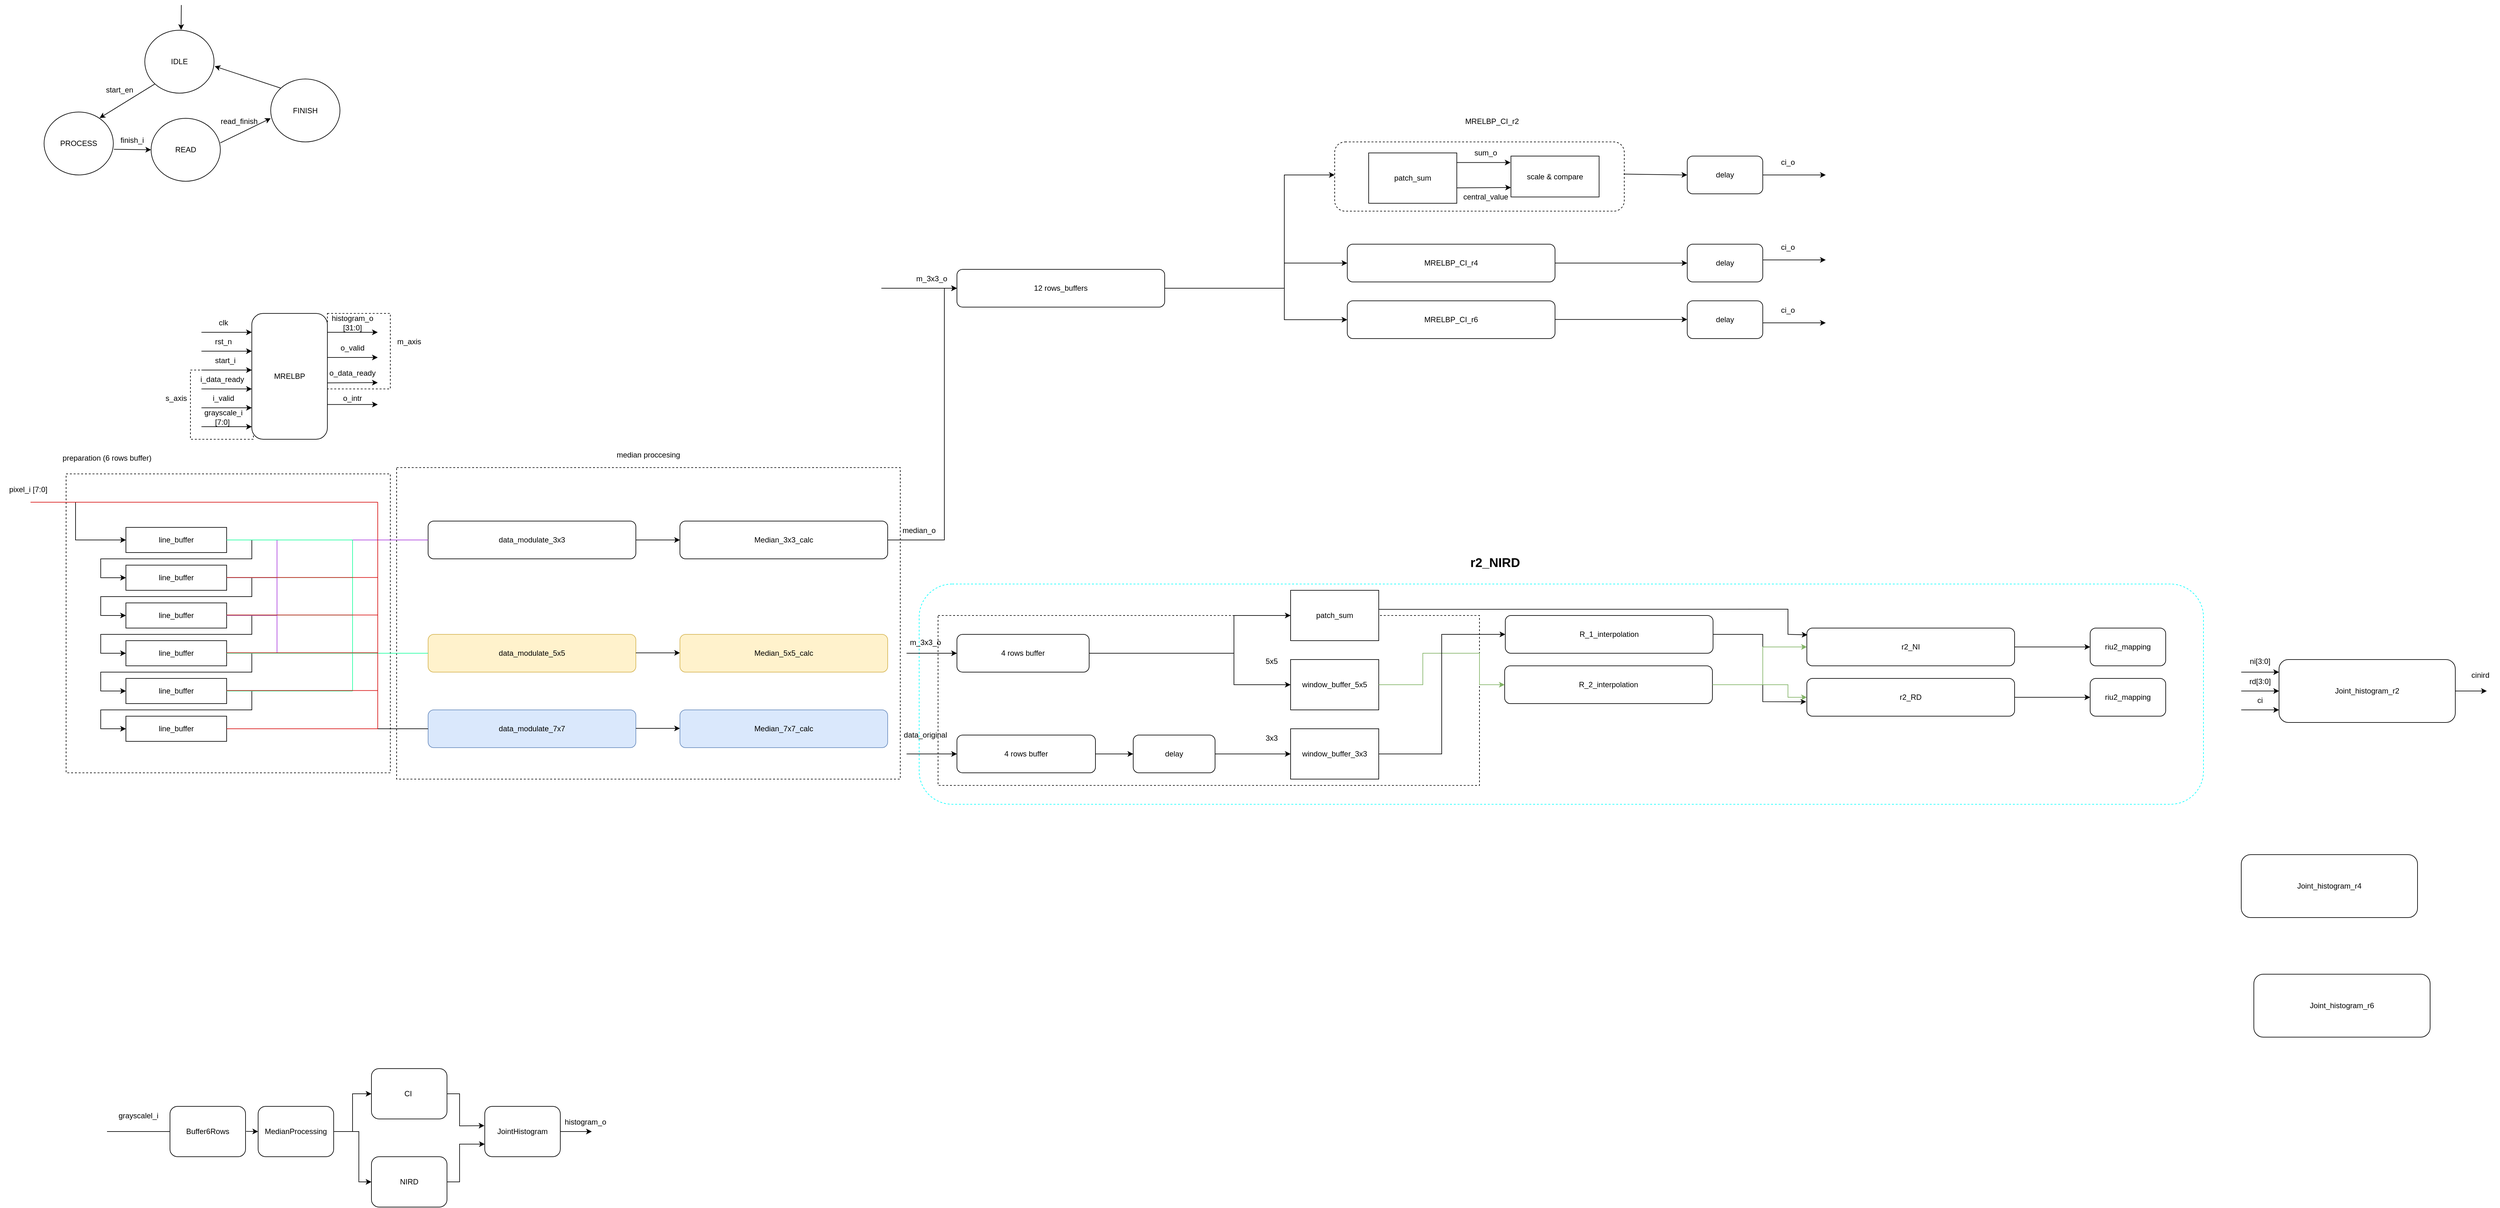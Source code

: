 <mxfile version="26.2.5">
  <diagram id="WNxnk0LURHfRbP0s7R7I" name="Page-1">
    <mxGraphModel dx="1253" dy="641" grid="1" gridSize="10" guides="1" tooltips="1" connect="1" arrows="1" fold="1" page="1" pageScale="1" pageWidth="850" pageHeight="1100" math="0" shadow="0">
      <root>
        <mxCell id="0" />
        <mxCell id="1" parent="0" />
        <mxCell id="BtKWA-indbW--M-xHnA8-30" value="" style="rounded=0;whiteSpace=wrap;html=1;dashed=1;" parent="1" vertex="1">
          <mxGeometry x="560" y="660" width="100" height="120" as="geometry" />
        </mxCell>
        <mxCell id="BtKWA-indbW--M-xHnA8-19" value="" style="rounded=0;whiteSpace=wrap;html=1;dashed=1;" parent="1" vertex="1">
          <mxGeometry x="342.5" y="750" width="100" height="110" as="geometry" />
        </mxCell>
        <mxCell id="EwlJPVRtXLIQgN6zOmv--22" value="" style="rounded=0;whiteSpace=wrap;html=1;dashed=1;" parent="1" vertex="1">
          <mxGeometry x="145" y="915" width="515" height="475" as="geometry" />
        </mxCell>
        <mxCell id="5PeDdalMylk2oU60ABK0-19" value="" style="rounded=1;whiteSpace=wrap;html=1;dashed=1;strokeColor=#00FFFF;" parent="1" vertex="1">
          <mxGeometry x="1500" y="1090" width="2040" height="350" as="geometry" />
        </mxCell>
        <mxCell id="5PeDdalMylk2oU60ABK0-16" value="" style="rounded=1;whiteSpace=wrap;html=1;dashed=1;" parent="1" vertex="1">
          <mxGeometry x="2160" y="387.5" width="460" height="110" as="geometry" />
        </mxCell>
        <mxCell id="bqpCy2kz2_XDA2Lxjg73-36" value="" style="rounded=0;whiteSpace=wrap;html=1;dashed=1;" parent="1" vertex="1">
          <mxGeometry x="1530" y="1140" width="860" height="270" as="geometry" />
        </mxCell>
        <mxCell id="xcWUs8alpo8-Jp0Hv6Uv-5" value="" style="rounded=0;whiteSpace=wrap;html=1;dashed=1;" parent="1" vertex="1">
          <mxGeometry x="670" y="905" width="800" height="495" as="geometry" />
        </mxCell>
        <mxCell id="GmcOGzXTu3tJZgcI8re--2" value="line_buffer" style="rounded=0;whiteSpace=wrap;html=1;" parent="1" vertex="1">
          <mxGeometry x="240" y="1000" width="160" height="40" as="geometry" />
        </mxCell>
        <mxCell id="GmcOGzXTu3tJZgcI8re--3" value="line_buffer" style="rounded=0;whiteSpace=wrap;html=1;" parent="1" vertex="1">
          <mxGeometry x="240" y="1060" width="160" height="40" as="geometry" />
        </mxCell>
        <mxCell id="GmcOGzXTu3tJZgcI8re--4" value="line_buffer" style="rounded=0;whiteSpace=wrap;html=1;" parent="1" vertex="1">
          <mxGeometry x="240" y="1120" width="160" height="40" as="geometry" />
        </mxCell>
        <mxCell id="GmcOGzXTu3tJZgcI8re--5" value="line_buffer" style="rounded=0;whiteSpace=wrap;html=1;" parent="1" vertex="1">
          <mxGeometry x="240" y="1180" width="160" height="40" as="geometry" />
        </mxCell>
        <mxCell id="GmcOGzXTu3tJZgcI8re--6" value="line_buffer" style="rounded=0;whiteSpace=wrap;html=1;" parent="1" vertex="1">
          <mxGeometry x="240" y="1240" width="160" height="40" as="geometry" />
        </mxCell>
        <mxCell id="GmcOGzXTu3tJZgcI8re--7" value="line_buffer" style="rounded=0;whiteSpace=wrap;html=1;" parent="1" vertex="1">
          <mxGeometry x="240" y="1300" width="160" height="40" as="geometry" />
        </mxCell>
        <mxCell id="GmcOGzXTu3tJZgcI8re--10" value="" style="endArrow=classic;html=1;rounded=0;entryX=0;entryY=0.5;entryDx=0;entryDy=0;" parent="1" target="GmcOGzXTu3tJZgcI8re--2" edge="1">
          <mxGeometry width="50" height="50" relative="1" as="geometry">
            <mxPoint x="160" y="960" as="sourcePoint" />
            <mxPoint x="220" y="990" as="targetPoint" />
            <Array as="points">
              <mxPoint x="160" y="1020" />
            </Array>
          </mxGeometry>
        </mxCell>
        <mxCell id="GmcOGzXTu3tJZgcI8re--11" value="" style="endArrow=classic;html=1;rounded=0;exitX=1;exitY=0.5;exitDx=0;exitDy=0;entryX=0;entryY=0.5;entryDx=0;entryDy=0;" parent="1" source="GmcOGzXTu3tJZgcI8re--2" target="GmcOGzXTu3tJZgcI8re--3" edge="1">
          <mxGeometry width="50" height="50" relative="1" as="geometry">
            <mxPoint x="400" y="1060" as="sourcePoint" />
            <mxPoint x="450" y="1010" as="targetPoint" />
            <Array as="points">
              <mxPoint x="440" y="1020" />
              <mxPoint x="440" y="1050" />
              <mxPoint x="200" y="1050" />
              <mxPoint x="200" y="1080" />
            </Array>
          </mxGeometry>
        </mxCell>
        <mxCell id="GmcOGzXTu3tJZgcI8re--12" value="" style="endArrow=classic;html=1;rounded=0;exitX=1;exitY=0.5;exitDx=0;exitDy=0;entryX=0;entryY=0.5;entryDx=0;entryDy=0;" parent="1" source="GmcOGzXTu3tJZgcI8re--3" target="GmcOGzXTu3tJZgcI8re--4" edge="1">
          <mxGeometry width="50" height="50" relative="1" as="geometry">
            <mxPoint x="400" y="1130" as="sourcePoint" />
            <mxPoint x="450" y="1080" as="targetPoint" />
            <Array as="points">
              <mxPoint x="440" y="1080" />
              <mxPoint x="440" y="1110" />
              <mxPoint x="200" y="1110" />
              <mxPoint x="200" y="1140" />
            </Array>
          </mxGeometry>
        </mxCell>
        <mxCell id="GmcOGzXTu3tJZgcI8re--13" value="" style="endArrow=classic;html=1;rounded=0;exitX=1;exitY=0.5;exitDx=0;exitDy=0;entryX=0;entryY=0.5;entryDx=0;entryDy=0;" parent="1" edge="1">
          <mxGeometry width="50" height="50" relative="1" as="geometry">
            <mxPoint x="400" y="1140" as="sourcePoint" />
            <mxPoint x="240" y="1200" as="targetPoint" />
            <Array as="points">
              <mxPoint x="440" y="1140" />
              <mxPoint x="440" y="1170" />
              <mxPoint x="200" y="1170" />
              <mxPoint x="200" y="1200" />
            </Array>
          </mxGeometry>
        </mxCell>
        <mxCell id="GmcOGzXTu3tJZgcI8re--14" value="" style="endArrow=classic;html=1;rounded=0;exitX=1;exitY=0.5;exitDx=0;exitDy=0;entryX=0;entryY=0.5;entryDx=0;entryDy=0;" parent="1" edge="1">
          <mxGeometry width="50" height="50" relative="1" as="geometry">
            <mxPoint x="400" y="1200" as="sourcePoint" />
            <mxPoint x="240" y="1260" as="targetPoint" />
            <Array as="points">
              <mxPoint x="440" y="1200" />
              <mxPoint x="440" y="1230" />
              <mxPoint x="200" y="1230" />
              <mxPoint x="200" y="1260" />
            </Array>
          </mxGeometry>
        </mxCell>
        <mxCell id="GmcOGzXTu3tJZgcI8re--15" value="" style="endArrow=classic;html=1;rounded=0;exitX=1;exitY=0.5;exitDx=0;exitDy=0;entryX=0;entryY=0.5;entryDx=0;entryDy=0;" parent="1" edge="1">
          <mxGeometry width="50" height="50" relative="1" as="geometry">
            <mxPoint x="400" y="1260" as="sourcePoint" />
            <mxPoint x="240" y="1320" as="targetPoint" />
            <Array as="points">
              <mxPoint x="440" y="1260" />
              <mxPoint x="440" y="1290" />
              <mxPoint x="200" y="1290" />
              <mxPoint x="200" y="1320" />
            </Array>
          </mxGeometry>
        </mxCell>
        <mxCell id="GmcOGzXTu3tJZgcI8re--18" value="data_modulate_3x3" style="rounded=1;whiteSpace=wrap;html=1;" parent="1" vertex="1">
          <mxGeometry x="720" y="990" width="330" height="60" as="geometry" />
        </mxCell>
        <mxCell id="GmcOGzXTu3tJZgcI8re--19" value="data_modulate_5x5" style="rounded=1;whiteSpace=wrap;html=1;fillColor=#fff2cc;strokeColor=#d6b656;" parent="1" vertex="1">
          <mxGeometry x="720" y="1170" width="330" height="60" as="geometry" />
        </mxCell>
        <mxCell id="GmcOGzXTu3tJZgcI8re--20" value="data_modulate_7x7" style="rounded=1;whiteSpace=wrap;html=1;fillColor=#dae8fc;strokeColor=#6c8ebf;" parent="1" vertex="1">
          <mxGeometry x="720" y="1290" width="330" height="60" as="geometry" />
        </mxCell>
        <mxCell id="GmcOGzXTu3tJZgcI8re--43" value="" style="endArrow=none;html=1;rounded=0;entryX=0;entryY=0.5;entryDx=0;entryDy=0;exitX=1;exitY=0.5;exitDx=0;exitDy=0;fillColor=#f8cecc;strokeColor=light-dark(#ac3fde, #ededed);" parent="1" source="GmcOGzXTu3tJZgcI8re--5" target="GmcOGzXTu3tJZgcI8re--18" edge="1">
          <mxGeometry width="50" height="50" relative="1" as="geometry">
            <mxPoint x="660" y="1090" as="sourcePoint" />
            <mxPoint x="710" y="1040" as="targetPoint" />
            <Array as="points">
              <mxPoint x="480" y="1200" />
              <mxPoint x="480" y="1020" />
            </Array>
          </mxGeometry>
        </mxCell>
        <mxCell id="GmcOGzXTu3tJZgcI8re--44" value="" style="endArrow=none;html=1;rounded=0;entryX=0;entryY=0.5;entryDx=0;entryDy=0;fillColor=#f8cecc;strokeColor=light-dark(#ac3fde, #ededed);" parent="1" target="GmcOGzXTu3tJZgcI8re--18" edge="1">
          <mxGeometry width="50" height="50" relative="1" as="geometry">
            <mxPoint x="400" y="1080" as="sourcePoint" />
            <mxPoint x="580" y="1090" as="targetPoint" />
            <Array as="points">
              <mxPoint x="480" y="1080" />
              <mxPoint x="480" y="1020" />
            </Array>
          </mxGeometry>
        </mxCell>
        <mxCell id="GmcOGzXTu3tJZgcI8re--48" value="preparation (6 rows buffer)" style="text;html=1;align=center;verticalAlign=middle;whiteSpace=wrap;rounded=0;" parent="1" vertex="1">
          <mxGeometry x="110" y="875" width="200" height="30" as="geometry" />
        </mxCell>
        <mxCell id="GmcOGzXTu3tJZgcI8re--49" value="" style="endArrow=classic;html=1;rounded=0;exitX=1;exitY=0.5;exitDx=0;exitDy=0;" parent="1" source="GmcOGzXTu3tJZgcI8re--18" edge="1">
          <mxGeometry width="50" height="50" relative="1" as="geometry">
            <mxPoint x="1130" y="1060" as="sourcePoint" />
            <mxPoint x="1120" y="1020" as="targetPoint" />
          </mxGeometry>
        </mxCell>
        <mxCell id="GmcOGzXTu3tJZgcI8re--53" value="" style="endArrow=classic;html=1;rounded=0;exitX=1;exitY=0.5;exitDx=0;exitDy=0;" parent="1" edge="1">
          <mxGeometry width="50" height="50" relative="1" as="geometry">
            <mxPoint x="1050" y="1199.41" as="sourcePoint" />
            <mxPoint x="1120" y="1199.41" as="targetPoint" />
          </mxGeometry>
        </mxCell>
        <mxCell id="GmcOGzXTu3tJZgcI8re--54" value="" style="endArrow=classic;html=1;rounded=0;exitX=1;exitY=0.5;exitDx=0;exitDy=0;" parent="1" edge="1">
          <mxGeometry width="50" height="50" relative="1" as="geometry">
            <mxPoint x="1050" y="1319.41" as="sourcePoint" />
            <mxPoint x="1120" y="1319.41" as="targetPoint" />
          </mxGeometry>
        </mxCell>
        <mxCell id="GmcOGzXTu3tJZgcI8re--56" value="Median_3x3_calc" style="rounded=1;whiteSpace=wrap;html=1;" parent="1" vertex="1">
          <mxGeometry x="1120" y="990" width="330" height="60" as="geometry" />
        </mxCell>
        <mxCell id="GmcOGzXTu3tJZgcI8re--57" value="Median_5x5_calc" style="rounded=1;whiteSpace=wrap;html=1;fillColor=#fff2cc;strokeColor=#d6b656;" parent="1" vertex="1">
          <mxGeometry x="1120" y="1170" width="330" height="60" as="geometry" />
        </mxCell>
        <mxCell id="GmcOGzXTu3tJZgcI8re--58" value="Median_7x7_calc" style="rounded=1;whiteSpace=wrap;html=1;fillColor=#dae8fc;strokeColor=#6c8ebf;" parent="1" vertex="1">
          <mxGeometry x="1120" y="1290" width="330" height="60" as="geometry" />
        </mxCell>
        <mxCell id="GmcOGzXTu3tJZgcI8re--84" value="median_o" style="text;html=1;align=center;verticalAlign=middle;whiteSpace=wrap;rounded=0;" parent="1" vertex="1">
          <mxGeometry x="1470" y="990" width="60" height="30" as="geometry" />
        </mxCell>
        <mxCell id="xcWUs8alpo8-Jp0Hv6Uv-1" value="4 rows buffer" style="rounded=1;whiteSpace=wrap;html=1;" parent="1" vertex="1">
          <mxGeometry x="1560" y="1170" width="210" height="60" as="geometry" />
        </mxCell>
        <mxCell id="xcWUs8alpo8-Jp0Hv6Uv-7" value="median proccesing" style="text;html=1;align=center;verticalAlign=middle;whiteSpace=wrap;rounded=0;" parent="1" vertex="1">
          <mxGeometry x="970" y="870" width="200" height="30" as="geometry" />
        </mxCell>
        <mxCell id="cKaFTFPh17Z6DULblfAX-4" value="12 rows_buffers" style="rounded=1;whiteSpace=wrap;html=1;" parent="1" vertex="1">
          <mxGeometry x="1560" y="590" width="330" height="60" as="geometry" />
        </mxCell>
        <mxCell id="cKaFTFPh17Z6DULblfAX-6" value="" style="endArrow=classic;html=1;rounded=0;exitX=1;exitY=0.5;exitDx=0;exitDy=0;entryX=0;entryY=0.5;entryDx=0;entryDy=0;" parent="1" source="GmcOGzXTu3tJZgcI8re--56" target="cKaFTFPh17Z6DULblfAX-4" edge="1">
          <mxGeometry width="50" height="50" relative="1" as="geometry">
            <mxPoint x="1650" y="1070" as="sourcePoint" />
            <mxPoint x="1540" y="620" as="targetPoint" />
            <Array as="points">
              <mxPoint x="1540" y="1020" />
              <mxPoint x="1540" y="940" />
              <mxPoint x="1540" y="620" />
            </Array>
          </mxGeometry>
        </mxCell>
        <mxCell id="cKaFTFPh17Z6DULblfAX-10" value="MRELBP_CI_r4" style="rounded=1;whiteSpace=wrap;html=1;" parent="1" vertex="1">
          <mxGeometry x="2180" y="550" width="330" height="60" as="geometry" />
        </mxCell>
        <mxCell id="cKaFTFPh17Z6DULblfAX-11" value="MRELBP_CI_r6" style="rounded=1;whiteSpace=wrap;html=1;" parent="1" vertex="1">
          <mxGeometry x="2180" y="640" width="330" height="60" as="geometry" />
        </mxCell>
        <mxCell id="oXViZq4bpHaVGdFtksc9-5" value="pixel_i [7:0]" style="text;html=1;align=center;verticalAlign=middle;whiteSpace=wrap;rounded=0;" parent="1" vertex="1">
          <mxGeometry x="40" y="925" width="90" height="30" as="geometry" />
        </mxCell>
        <mxCell id="oXViZq4bpHaVGdFtksc9-35" value="" style="endArrow=classic;html=1;rounded=0;exitX=1;exitY=0.5;exitDx=0;exitDy=0;entryX=0;entryY=0.5;entryDx=0;entryDy=0;" parent="1" source="xcWUs8alpo8-Jp0Hv6Uv-1" target="ZLRa4HKCprrnMZRO4Hse-8" edge="1">
          <mxGeometry width="50" height="50" relative="1" as="geometry">
            <mxPoint x="2260" y="1140" as="sourcePoint" />
            <mxPoint x="2021" y="1200" as="targetPoint" />
            <Array as="points">
              <mxPoint x="2000" y="1200" />
              <mxPoint x="2000" y="1140" />
            </Array>
          </mxGeometry>
        </mxCell>
        <mxCell id="oXViZq4bpHaVGdFtksc9-40" value="R_1_interpolation" style="rounded=1;whiteSpace=wrap;html=1;" parent="1" vertex="1">
          <mxGeometry x="2431" y="1140" width="330" height="60" as="geometry" />
        </mxCell>
        <mxCell id="oXViZq4bpHaVGdFtksc9-41" value="R_2_interpolation" style="rounded=1;whiteSpace=wrap;html=1;" parent="1" vertex="1">
          <mxGeometry x="2430" y="1220" width="330" height="60" as="geometry" />
        </mxCell>
        <mxCell id="oXViZq4bpHaVGdFtksc9-43" value="" style="endArrow=classic;html=1;rounded=0;entryX=0;entryY=0.5;entryDx=0;entryDy=0;fillColor=#d5e8d4;strokeColor=#82b366;" parent="1" target="oXViZq4bpHaVGdFtksc9-41" edge="1">
          <mxGeometry width="50" height="50" relative="1" as="geometry">
            <mxPoint x="2350" y="1200" as="sourcePoint" />
            <mxPoint x="2420" y="1170" as="targetPoint" />
            <Array as="points">
              <mxPoint x="2390" y="1200" />
              <mxPoint x="2390" y="1250" />
            </Array>
          </mxGeometry>
        </mxCell>
        <mxCell id="oXViZq4bpHaVGdFtksc9-57" value="r2_NI" style="rounded=1;whiteSpace=wrap;html=1;" parent="1" vertex="1">
          <mxGeometry x="2910" y="1160" width="330" height="60" as="geometry" />
        </mxCell>
        <mxCell id="oXViZq4bpHaVGdFtksc9-59" value="r2_RD" style="rounded=1;whiteSpace=wrap;html=1;" parent="1" vertex="1">
          <mxGeometry x="2910" y="1240" width="330" height="60" as="geometry" />
        </mxCell>
        <mxCell id="oXViZq4bpHaVGdFtksc9-60" value="" style="endArrow=classic;html=1;rounded=0;entryX=-0.003;entryY=0.618;entryDx=0;entryDy=0;exitX=1;exitY=0.5;exitDx=0;exitDy=0;entryPerimeter=0;" parent="1" source="oXViZq4bpHaVGdFtksc9-40" target="oXViZq4bpHaVGdFtksc9-59" edge="1">
          <mxGeometry width="50" height="50" relative="1" as="geometry">
            <mxPoint x="2720" y="1270" as="sourcePoint" />
            <mxPoint x="2770" y="1220" as="targetPoint" />
            <Array as="points">
              <mxPoint x="2840" y="1170" />
              <mxPoint x="2840" y="1277" />
            </Array>
          </mxGeometry>
        </mxCell>
        <mxCell id="oXViZq4bpHaVGdFtksc9-61" value="" style="endArrow=classic;html=1;rounded=0;exitX=1;exitY=0.5;exitDx=0;exitDy=0;entryX=0;entryY=0.5;entryDx=0;entryDy=0;fillColor=#d5e8d4;strokeColor=#82b366;" parent="1" source="oXViZq4bpHaVGdFtksc9-41" target="oXViZq4bpHaVGdFtksc9-57" edge="1">
          <mxGeometry width="50" height="50" relative="1" as="geometry">
            <mxPoint x="2820" y="1250" as="sourcePoint" />
            <mxPoint x="2870" y="1200" as="targetPoint" />
            <Array as="points">
              <mxPoint x="2840" y="1250" />
              <mxPoint x="2840" y="1190" />
            </Array>
          </mxGeometry>
        </mxCell>
        <mxCell id="oXViZq4bpHaVGdFtksc9-62" value="" style="endArrow=classic;html=1;rounded=0;exitX=1;exitY=0.5;exitDx=0;exitDy=0;entryX=0;entryY=0.5;entryDx=0;entryDy=0;fillColor=#d5e8d4;strokeColor=#82b366;" parent="1" source="oXViZq4bpHaVGdFtksc9-41" target="oXViZq4bpHaVGdFtksc9-59" edge="1">
          <mxGeometry width="50" height="50" relative="1" as="geometry">
            <mxPoint x="2770" y="1270" as="sourcePoint" />
            <mxPoint x="2820" y="1220" as="targetPoint" />
            <Array as="points">
              <mxPoint x="2880" y="1250" />
              <mxPoint x="2880" y="1270" />
            </Array>
          </mxGeometry>
        </mxCell>
        <mxCell id="ZLRa4HKCprrnMZRO4Hse-2" value="patch_sum" style="rounded=0;whiteSpace=wrap;html=1;" parent="1" vertex="1">
          <mxGeometry x="2214" y="405" width="140" height="80" as="geometry" />
        </mxCell>
        <mxCell id="ZLRa4HKCprrnMZRO4Hse-7" value="MRELBP_CI_r2" style="text;html=1;align=center;verticalAlign=middle;whiteSpace=wrap;rounded=0;" parent="1" vertex="1">
          <mxGeometry x="2380" y="340" width="60" height="30" as="geometry" />
        </mxCell>
        <mxCell id="ZLRa4HKCprrnMZRO4Hse-8" value="patch_sum" style="rounded=0;whiteSpace=wrap;html=1;" parent="1" vertex="1">
          <mxGeometry x="2090" y="1100" width="140" height="80" as="geometry" />
        </mxCell>
        <mxCell id="ZLRa4HKCprrnMZRO4Hse-10" value="window_buffer_5x5" style="rounded=0;whiteSpace=wrap;html=1;" parent="1" vertex="1">
          <mxGeometry x="2090" y="1210" width="140" height="80" as="geometry" />
        </mxCell>
        <mxCell id="ZLRa4HKCprrnMZRO4Hse-11" value="" style="endArrow=classic;html=1;rounded=0;exitX=1;exitY=0.5;exitDx=0;exitDy=0;entryX=0;entryY=0.5;entryDx=0;entryDy=0;" parent="1" source="xcWUs8alpo8-Jp0Hv6Uv-1" target="ZLRa4HKCprrnMZRO4Hse-10" edge="1">
          <mxGeometry width="50" height="50" relative="1" as="geometry">
            <mxPoint x="2360" y="1090" as="sourcePoint" />
            <mxPoint x="2410" y="1040" as="targetPoint" />
            <Array as="points">
              <mxPoint x="2000" y="1200" />
              <mxPoint x="2000" y="1250" />
            </Array>
          </mxGeometry>
        </mxCell>
        <mxCell id="ZLRa4HKCprrnMZRO4Hse-14" value="" style="endArrow=none;html=1;rounded=0;exitX=1;exitY=0.5;exitDx=0;exitDy=0;fillColor=#d5e8d4;strokeColor=#82b366;" parent="1" source="ZLRa4HKCprrnMZRO4Hse-10" edge="1">
          <mxGeometry width="50" height="50" relative="1" as="geometry">
            <mxPoint x="2360" y="1090" as="sourcePoint" />
            <mxPoint x="2350" y="1200" as="targetPoint" />
            <Array as="points">
              <mxPoint x="2300" y="1250" />
              <mxPoint x="2300" y="1200" />
            </Array>
          </mxGeometry>
        </mxCell>
        <mxCell id="ZLRa4HKCprrnMZRO4Hse-15" value="5x5" style="text;html=1;align=center;verticalAlign=middle;whiteSpace=wrap;rounded=0;" parent="1" vertex="1">
          <mxGeometry x="2030" y="1197.5" width="60" height="30" as="geometry" />
        </mxCell>
        <mxCell id="ZLRa4HKCprrnMZRO4Hse-19" value="" style="endArrow=classic;html=1;rounded=0;exitX=1.004;exitY=0.378;exitDx=0;exitDy=0;entryX=0.003;entryY=0.18;entryDx=0;entryDy=0;entryPerimeter=0;exitPerimeter=0;" parent="1" source="ZLRa4HKCprrnMZRO4Hse-8" target="oXViZq4bpHaVGdFtksc9-57" edge="1">
          <mxGeometry width="50" height="50" relative="1" as="geometry">
            <mxPoint x="2240" y="1170" as="sourcePoint" />
            <mxPoint x="2290" y="1120" as="targetPoint" />
            <Array as="points">
              <mxPoint x="2880" y="1130" />
              <mxPoint x="2880" y="1170" />
            </Array>
          </mxGeometry>
        </mxCell>
        <mxCell id="TUOsZl-QKD-2IEsBlg0L-3" value="4 rows buffer" style="rounded=1;whiteSpace=wrap;html=1;" parent="1" vertex="1">
          <mxGeometry x="1560" y="1330" width="220" height="60" as="geometry" />
        </mxCell>
        <mxCell id="TUOsZl-QKD-2IEsBlg0L-4" value="delay" style="rounded=1;whiteSpace=wrap;html=1;" parent="1" vertex="1">
          <mxGeometry x="1840" y="1330" width="130" height="60" as="geometry" />
        </mxCell>
        <mxCell id="TUOsZl-QKD-2IEsBlg0L-5" value="" style="endArrow=classic;html=1;rounded=0;entryX=0;entryY=0.5;entryDx=0;entryDy=0;exitX=1;exitY=0.5;exitDx=0;exitDy=0;" parent="1" source="TUOsZl-QKD-2IEsBlg0L-3" target="TUOsZl-QKD-2IEsBlg0L-4" edge="1">
          <mxGeometry width="50" height="50" relative="1" as="geometry">
            <mxPoint x="1780" y="1410" as="sourcePoint" />
            <mxPoint x="1830" y="1360" as="targetPoint" />
          </mxGeometry>
        </mxCell>
        <mxCell id="TUOsZl-QKD-2IEsBlg0L-6" value="window_buffer_3x3" style="rounded=0;whiteSpace=wrap;html=1;" parent="1" vertex="1">
          <mxGeometry x="2090" y="1320" width="140" height="80" as="geometry" />
        </mxCell>
        <mxCell id="TUOsZl-QKD-2IEsBlg0L-7" value="" style="endArrow=classic;html=1;rounded=0;exitX=1;exitY=0.5;exitDx=0;exitDy=0;entryX=0;entryY=0.5;entryDx=0;entryDy=0;" parent="1" source="TUOsZl-QKD-2IEsBlg0L-4" target="TUOsZl-QKD-2IEsBlg0L-6" edge="1">
          <mxGeometry width="50" height="50" relative="1" as="geometry">
            <mxPoint x="1970" y="1425" as="sourcePoint" />
            <mxPoint x="2020" y="1375" as="targetPoint" />
          </mxGeometry>
        </mxCell>
        <mxCell id="TUOsZl-QKD-2IEsBlg0L-8" value="" style="endArrow=classic;html=1;rounded=0;exitX=1;exitY=0.5;exitDx=0;exitDy=0;entryX=0;entryY=0.5;entryDx=0;entryDy=0;" parent="1" source="TUOsZl-QKD-2IEsBlg0L-6" target="oXViZq4bpHaVGdFtksc9-40" edge="1">
          <mxGeometry width="50" height="50" relative="1" as="geometry">
            <mxPoint x="2290" y="1385" as="sourcePoint" />
            <mxPoint x="2340" y="1335" as="targetPoint" />
            <Array as="points">
              <mxPoint x="2330" y="1360" />
              <mxPoint x="2330" y="1170" />
            </Array>
          </mxGeometry>
        </mxCell>
        <mxCell id="bqpCy2kz2_XDA2Lxjg73-1" value="3x3" style="text;html=1;align=center;verticalAlign=middle;whiteSpace=wrap;rounded=0;" parent="1" vertex="1">
          <mxGeometry x="2030" y="1320" width="60" height="30" as="geometry" />
        </mxCell>
        <mxCell id="oYHVJnOS4saPGdLuuCbE-1" value="Joint_histogram_r2" style="rounded=1;whiteSpace=wrap;html=1;" parent="1" vertex="1">
          <mxGeometry x="3660" y="1210" width="280" height="100" as="geometry" />
        </mxCell>
        <mxCell id="oYHVJnOS4saPGdLuuCbE-5" value="Joint_histogram_r4" style="rounded=1;whiteSpace=wrap;html=1;" parent="1" vertex="1">
          <mxGeometry x="3600" y="1520" width="280" height="100" as="geometry" />
        </mxCell>
        <mxCell id="oYHVJnOS4saPGdLuuCbE-6" value="Joint_histogram_r6" style="rounded=1;whiteSpace=wrap;html=1;" parent="1" vertex="1">
          <mxGeometry x="3620" y="1710" width="280" height="100" as="geometry" />
        </mxCell>
        <mxCell id="oYHVJnOS4saPGdLuuCbE-8" value="riu2_mapping" style="rounded=1;whiteSpace=wrap;html=1;" parent="1" vertex="1">
          <mxGeometry x="3360" y="1160" width="120" height="60" as="geometry" />
        </mxCell>
        <mxCell id="oYHVJnOS4saPGdLuuCbE-9" value="" style="endArrow=classic;html=1;rounded=0;exitX=1;exitY=0.5;exitDx=0;exitDy=0;entryX=0;entryY=0.5;entryDx=0;entryDy=0;" parent="1" source="oXViZq4bpHaVGdFtksc9-57" target="oYHVJnOS4saPGdLuuCbE-8" edge="1">
          <mxGeometry width="50" height="50" relative="1" as="geometry">
            <mxPoint x="3560" y="1200" as="sourcePoint" />
            <mxPoint x="3610" y="1150" as="targetPoint" />
          </mxGeometry>
        </mxCell>
        <mxCell id="oYHVJnOS4saPGdLuuCbE-10" value="riu2_mapping" style="rounded=1;whiteSpace=wrap;html=1;" parent="1" vertex="1">
          <mxGeometry x="3360" y="1240" width="120" height="60" as="geometry" />
        </mxCell>
        <mxCell id="oYHVJnOS4saPGdLuuCbE-11" value="" style="endArrow=classic;html=1;rounded=0;exitX=1;exitY=0.5;exitDx=0;exitDy=0;" parent="1" source="oXViZq4bpHaVGdFtksc9-59" target="oYHVJnOS4saPGdLuuCbE-10" edge="1">
          <mxGeometry width="50" height="50" relative="1" as="geometry">
            <mxPoint x="3560" y="1200" as="sourcePoint" />
            <mxPoint x="3610" y="1150" as="targetPoint" />
          </mxGeometry>
        </mxCell>
        <mxCell id="oYHVJnOS4saPGdLuuCbE-12" value="" style="endArrow=classic;html=1;rounded=0;exitX=1;exitY=0.5;exitDx=0;exitDy=0;" parent="1" source="oYHVJnOS4saPGdLuuCbE-1" edge="1">
          <mxGeometry width="50" height="50" relative="1" as="geometry">
            <mxPoint x="4190" y="895" as="sourcePoint" />
            <mxPoint x="3990" y="1260" as="targetPoint" />
          </mxGeometry>
        </mxCell>
        <mxCell id="oYHVJnOS4saPGdLuuCbE-13" value="cinird" style="text;html=1;align=center;verticalAlign=middle;whiteSpace=wrap;rounded=0;" parent="1" vertex="1">
          <mxGeometry x="3950" y="1220" width="60" height="30" as="geometry" />
        </mxCell>
        <mxCell id="5PeDdalMylk2oU60ABK0-7" value="" style="endArrow=classic;html=1;rounded=0;exitX=1;exitY=0.5;exitDx=0;exitDy=0;entryX=0;entryY=0.477;entryDx=0;entryDy=0;entryPerimeter=0;" parent="1" source="cKaFTFPh17Z6DULblfAX-4" target="5PeDdalMylk2oU60ABK0-16" edge="1">
          <mxGeometry width="50" height="50" relative="1" as="geometry">
            <mxPoint x="2050" y="670" as="sourcePoint" />
            <mxPoint x="2360" y="450" as="targetPoint" />
            <Array as="points">
              <mxPoint x="2080" y="620" />
              <mxPoint x="2080" y="440" />
            </Array>
          </mxGeometry>
        </mxCell>
        <mxCell id="5PeDdalMylk2oU60ABK0-10" value="" style="endArrow=classic;html=1;rounded=0;entryX=-0.005;entryY=0.158;entryDx=0;entryDy=0;exitX=0.996;exitY=0.19;exitDx=0;exitDy=0;exitPerimeter=0;entryPerimeter=0;" parent="1" source="ZLRa4HKCprrnMZRO4Hse-2" target="5PeDdalMylk2oU60ABK0-14" edge="1">
          <mxGeometry width="50" height="50" relative="1" as="geometry">
            <mxPoint x="2360" y="420" as="sourcePoint" />
            <mxPoint x="2390" y="420" as="targetPoint" />
          </mxGeometry>
        </mxCell>
        <mxCell id="5PeDdalMylk2oU60ABK0-12" value="" style="endArrow=classic;html=1;rounded=0;exitX=0.999;exitY=0.693;exitDx=0;exitDy=0;exitPerimeter=0;" parent="1" source="ZLRa4HKCprrnMZRO4Hse-2" edge="1">
          <mxGeometry width="50" height="50" relative="1" as="geometry">
            <mxPoint x="2354" y="460" as="sourcePoint" />
            <mxPoint x="2440" y="460" as="targetPoint" />
          </mxGeometry>
        </mxCell>
        <mxCell id="5PeDdalMylk2oU60ABK0-13" value="central_value" style="text;html=1;align=center;verticalAlign=middle;whiteSpace=wrap;rounded=0;" parent="1" vertex="1">
          <mxGeometry x="2370" y="460" width="60" height="30" as="geometry" />
        </mxCell>
        <mxCell id="5PeDdalMylk2oU60ABK0-14" value="scale &amp;amp; compare" style="rounded=0;whiteSpace=wrap;html=1;" parent="1" vertex="1">
          <mxGeometry x="2440" y="410" width="140" height="65" as="geometry" />
        </mxCell>
        <mxCell id="5PeDdalMylk2oU60ABK0-15" value="sum_o" style="text;html=1;align=center;verticalAlign=middle;whiteSpace=wrap;rounded=0;" parent="1" vertex="1">
          <mxGeometry x="2370" y="390" width="60" height="30" as="geometry" />
        </mxCell>
        <mxCell id="5PeDdalMylk2oU60ABK0-17" value="" style="endArrow=classic;html=1;rounded=0;exitX=1;exitY=0.5;exitDx=0;exitDy=0;entryX=0;entryY=0.5;entryDx=0;entryDy=0;" parent="1" source="cKaFTFPh17Z6DULblfAX-4" target="cKaFTFPh17Z6DULblfAX-10" edge="1">
          <mxGeometry width="50" height="50" relative="1" as="geometry">
            <mxPoint x="2220" y="680" as="sourcePoint" />
            <mxPoint x="2270" y="630" as="targetPoint" />
            <Array as="points">
              <mxPoint x="2080" y="620" />
              <mxPoint x="2080" y="580" />
            </Array>
          </mxGeometry>
        </mxCell>
        <mxCell id="5PeDdalMylk2oU60ABK0-18" value="" style="endArrow=classic;html=1;rounded=0;exitX=1;exitY=0.5;exitDx=0;exitDy=0;entryX=0;entryY=0.5;entryDx=0;entryDy=0;" parent="1" source="cKaFTFPh17Z6DULblfAX-4" target="cKaFTFPh17Z6DULblfAX-11" edge="1">
          <mxGeometry width="50" height="50" relative="1" as="geometry">
            <mxPoint x="2220" y="680" as="sourcePoint" />
            <mxPoint x="2270" y="630" as="targetPoint" />
            <Array as="points">
              <mxPoint x="2080" y="620" />
              <mxPoint x="2080" y="670" />
            </Array>
          </mxGeometry>
        </mxCell>
        <mxCell id="5PeDdalMylk2oU60ABK0-21" value="&lt;font style=&quot;font-size: 20px;&quot;&gt;r2_NIRD&lt;/font&gt;" style="text;html=1;align=center;verticalAlign=middle;whiteSpace=wrap;rounded=0;fontStyle=1" parent="1" vertex="1">
          <mxGeometry x="2180" y="1040" width="470" height="30" as="geometry" />
        </mxCell>
        <mxCell id="5PeDdalMylk2oU60ABK0-24" value="" style="endArrow=classic;html=1;rounded=0;entryX=0;entryY=0.5;entryDx=0;entryDy=0;" parent="1" target="oYHVJnOS4saPGdLuuCbE-1" edge="1">
          <mxGeometry width="50" height="50" relative="1" as="geometry">
            <mxPoint x="3600" y="1260" as="sourcePoint" />
            <mxPoint x="3670" y="1320" as="targetPoint" />
          </mxGeometry>
        </mxCell>
        <mxCell id="5PeDdalMylk2oU60ABK0-25" value="" style="endArrow=classic;html=1;rounded=0;" parent="1" edge="1">
          <mxGeometry width="50" height="50" relative="1" as="geometry">
            <mxPoint x="210" y="1960" as="sourcePoint" />
            <mxPoint x="320" y="1960" as="targetPoint" />
          </mxGeometry>
        </mxCell>
        <mxCell id="5PeDdalMylk2oU60ABK0-26" value="grayscalel_i" style="text;html=1;align=center;verticalAlign=middle;whiteSpace=wrap;rounded=0;" parent="1" vertex="1">
          <mxGeometry x="230" y="1920" width="60" height="30" as="geometry" />
        </mxCell>
        <mxCell id="5PeDdalMylk2oU60ABK0-28" value="" style="endArrow=classic;html=1;rounded=0;exitX=1.008;exitY=0.452;exitDx=0;exitDy=0;exitPerimeter=0;" parent="1" edge="1">
          <mxGeometry width="50" height="50" relative="1" as="geometry">
            <mxPoint x="430.88" y="1959.72" as="sourcePoint" />
            <mxPoint x="450" y="1960" as="targetPoint" />
          </mxGeometry>
        </mxCell>
        <mxCell id="5PeDdalMylk2oU60ABK0-30" value="Buffer6Rows" style="rounded=1;whiteSpace=wrap;html=1;" parent="1" vertex="1">
          <mxGeometry x="310" y="1920" width="120" height="80" as="geometry" />
        </mxCell>
        <mxCell id="5PeDdalMylk2oU60ABK0-31" value="MedianProcessing" style="rounded=1;whiteSpace=wrap;html=1;" parent="1" vertex="1">
          <mxGeometry x="450" y="1920" width="120" height="80" as="geometry" />
        </mxCell>
        <mxCell id="5PeDdalMylk2oU60ABK0-32" value="" style="endArrow=classic;html=1;rounded=0;exitX=1;exitY=0.5;exitDx=0;exitDy=0;" parent="1" source="5PeDdalMylk2oU60ABK0-31" edge="1">
          <mxGeometry width="50" height="50" relative="1" as="geometry">
            <mxPoint x="610" y="2000" as="sourcePoint" />
            <mxPoint x="630" y="1900" as="targetPoint" />
            <Array as="points">
              <mxPoint x="600" y="1960" />
              <mxPoint x="600" y="1900" />
            </Array>
          </mxGeometry>
        </mxCell>
        <mxCell id="5PeDdalMylk2oU60ABK0-33" value="CI&amp;nbsp;" style="rounded=1;whiteSpace=wrap;html=1;" parent="1" vertex="1">
          <mxGeometry x="630" y="1860" width="120" height="80" as="geometry" />
        </mxCell>
        <mxCell id="5PeDdalMylk2oU60ABK0-34" value="NIRD" style="rounded=1;whiteSpace=wrap;html=1;" parent="1" vertex="1">
          <mxGeometry x="630" y="2000" width="120" height="80" as="geometry" />
        </mxCell>
        <mxCell id="5PeDdalMylk2oU60ABK0-35" value="" style="endArrow=classic;html=1;rounded=0;exitX=1;exitY=0.5;exitDx=0;exitDy=0;entryX=0;entryY=0.5;entryDx=0;entryDy=0;" parent="1" source="5PeDdalMylk2oU60ABK0-31" target="5PeDdalMylk2oU60ABK0-34" edge="1">
          <mxGeometry width="50" height="50" relative="1" as="geometry">
            <mxPoint x="650" y="2010" as="sourcePoint" />
            <mxPoint x="700" y="1960" as="targetPoint" />
            <Array as="points">
              <mxPoint x="610" y="1960" />
              <mxPoint x="610" y="2040" />
            </Array>
          </mxGeometry>
        </mxCell>
        <mxCell id="5PeDdalMylk2oU60ABK0-36" value="JointHistogram" style="rounded=1;whiteSpace=wrap;html=1;" parent="1" vertex="1">
          <mxGeometry x="810" y="1920" width="120" height="80" as="geometry" />
        </mxCell>
        <mxCell id="5PeDdalMylk2oU60ABK0-37" value="" style="endArrow=classic;html=1;rounded=0;exitX=1;exitY=0.5;exitDx=0;exitDy=0;entryX=-0.005;entryY=0.383;entryDx=0;entryDy=0;entryPerimeter=0;" parent="1" source="5PeDdalMylk2oU60ABK0-33" target="5PeDdalMylk2oU60ABK0-36" edge="1">
          <mxGeometry width="50" height="50" relative="1" as="geometry">
            <mxPoint x="770" y="1900" as="sourcePoint" />
            <mxPoint x="820" y="1850" as="targetPoint" />
            <Array as="points">
              <mxPoint x="770" y="1900" />
              <mxPoint x="770" y="1951" />
            </Array>
          </mxGeometry>
        </mxCell>
        <mxCell id="5PeDdalMylk2oU60ABK0-38" value="" style="endArrow=classic;html=1;rounded=0;exitX=1;exitY=0.5;exitDx=0;exitDy=0;entryX=0;entryY=0.75;entryDx=0;entryDy=0;" parent="1" source="5PeDdalMylk2oU60ABK0-34" target="5PeDdalMylk2oU60ABK0-36" edge="1">
          <mxGeometry width="50" height="50" relative="1" as="geometry">
            <mxPoint x="790" y="2060" as="sourcePoint" />
            <mxPoint x="840" y="2010" as="targetPoint" />
            <Array as="points">
              <mxPoint x="770" y="2040" />
              <mxPoint x="770" y="1980" />
            </Array>
          </mxGeometry>
        </mxCell>
        <mxCell id="5PeDdalMylk2oU60ABK0-39" value="" style="endArrow=classic;html=1;rounded=0;exitX=1;exitY=0.5;exitDx=0;exitDy=0;" parent="1" source="5PeDdalMylk2oU60ABK0-36" edge="1">
          <mxGeometry width="50" height="50" relative="1" as="geometry">
            <mxPoint x="960" y="1980" as="sourcePoint" />
            <mxPoint x="980" y="1960" as="targetPoint" />
          </mxGeometry>
        </mxCell>
        <mxCell id="5PeDdalMylk2oU60ABK0-40" value="histogram_o" style="text;html=1;align=center;verticalAlign=middle;whiteSpace=wrap;rounded=0;" parent="1" vertex="1">
          <mxGeometry x="940" y="1930" width="60" height="30" as="geometry" />
        </mxCell>
        <mxCell id="5PeDdalMylk2oU60ABK0-41" value="" style="endArrow=classic;html=1;rounded=0;exitX=0.998;exitY=0.465;exitDx=0;exitDy=0;exitPerimeter=0;" parent="1" source="5PeDdalMylk2oU60ABK0-16" edge="1">
          <mxGeometry width="50" height="50" relative="1" as="geometry">
            <mxPoint x="2790" y="520" as="sourcePoint" />
            <mxPoint x="2720" y="440" as="targetPoint" />
          </mxGeometry>
        </mxCell>
        <mxCell id="5PeDdalMylk2oU60ABK0-42" value="delay" style="rounded=1;whiteSpace=wrap;html=1;" parent="1" vertex="1">
          <mxGeometry x="2720" y="410" width="120" height="60" as="geometry" />
        </mxCell>
        <mxCell id="5PeDdalMylk2oU60ABK0-44" value="delay" style="rounded=1;whiteSpace=wrap;html=1;" parent="1" vertex="1">
          <mxGeometry x="2720" y="550" width="120" height="60" as="geometry" />
        </mxCell>
        <mxCell id="5PeDdalMylk2oU60ABK0-45" value="" style="endArrow=classic;html=1;rounded=0;exitX=1;exitY=0.5;exitDx=0;exitDy=0;" parent="1" source="5PeDdalMylk2oU60ABK0-42" edge="1">
          <mxGeometry width="50" height="50" relative="1" as="geometry">
            <mxPoint x="2950" y="465" as="sourcePoint" />
            <mxPoint x="2940" y="440" as="targetPoint" />
          </mxGeometry>
        </mxCell>
        <mxCell id="5PeDdalMylk2oU60ABK0-46" value="ci_o" style="text;html=1;align=center;verticalAlign=middle;whiteSpace=wrap;rounded=0;" parent="1" vertex="1">
          <mxGeometry x="2850" y="405" width="60" height="30" as="geometry" />
        </mxCell>
        <mxCell id="5PeDdalMylk2oU60ABK0-47" value="" style="endArrow=classic;html=1;rounded=0;exitX=1;exitY=0.5;exitDx=0;exitDy=0;entryX=0;entryY=0.5;entryDx=0;entryDy=0;" parent="1" source="cKaFTFPh17Z6DULblfAX-10" target="5PeDdalMylk2oU60ABK0-44" edge="1">
          <mxGeometry width="50" height="50" relative="1" as="geometry">
            <mxPoint x="2690" y="680" as="sourcePoint" />
            <mxPoint x="2740" y="630" as="targetPoint" />
          </mxGeometry>
        </mxCell>
        <mxCell id="5PeDdalMylk2oU60ABK0-48" value="" style="endArrow=classic;html=1;rounded=0;exitX=1;exitY=0.5;exitDx=0;exitDy=0;entryX=0;entryY=0.5;entryDx=0;entryDy=0;" parent="1" edge="1">
          <mxGeometry width="50" height="50" relative="1" as="geometry">
            <mxPoint x="2510" y="669.63" as="sourcePoint" />
            <mxPoint x="2720" y="669.63" as="targetPoint" />
          </mxGeometry>
        </mxCell>
        <mxCell id="5PeDdalMylk2oU60ABK0-49" value="delay" style="rounded=1;whiteSpace=wrap;html=1;" parent="1" vertex="1">
          <mxGeometry x="2720" y="640" width="120" height="60" as="geometry" />
        </mxCell>
        <mxCell id="5PeDdalMylk2oU60ABK0-50" value="" style="endArrow=classic;html=1;rounded=0;exitX=1;exitY=0.5;exitDx=0;exitDy=0;" parent="1" edge="1">
          <mxGeometry width="50" height="50" relative="1" as="geometry">
            <mxPoint x="2840" y="575" as="sourcePoint" />
            <mxPoint x="2940" y="575" as="targetPoint" />
          </mxGeometry>
        </mxCell>
        <mxCell id="5PeDdalMylk2oU60ABK0-51" value="ci_o" style="text;html=1;align=center;verticalAlign=middle;whiteSpace=wrap;rounded=0;" parent="1" vertex="1">
          <mxGeometry x="2850" y="540" width="60" height="30" as="geometry" />
        </mxCell>
        <mxCell id="5PeDdalMylk2oU60ABK0-52" value="" style="endArrow=classic;html=1;rounded=0;exitX=1;exitY=0.5;exitDx=0;exitDy=0;" parent="1" edge="1">
          <mxGeometry width="50" height="50" relative="1" as="geometry">
            <mxPoint x="2840" y="675" as="sourcePoint" />
            <mxPoint x="2940" y="675" as="targetPoint" />
          </mxGeometry>
        </mxCell>
        <mxCell id="5PeDdalMylk2oU60ABK0-53" value="ci_o" style="text;html=1;align=center;verticalAlign=middle;whiteSpace=wrap;rounded=0;" parent="1" vertex="1">
          <mxGeometry x="2850" y="640" width="60" height="30" as="geometry" />
        </mxCell>
        <mxCell id="5PeDdalMylk2oU60ABK0-54" value="m_3x3_o" style="text;html=1;align=center;verticalAlign=middle;whiteSpace=wrap;rounded=0;" parent="1" vertex="1">
          <mxGeometry x="1490" y="590" width="60" height="30" as="geometry" />
        </mxCell>
        <mxCell id="5PeDdalMylk2oU60ABK0-55" value="" style="endArrow=classic;html=1;rounded=0;entryX=0;entryY=0.5;entryDx=0;entryDy=0;" parent="1" target="cKaFTFPh17Z6DULblfAX-4" edge="1">
          <mxGeometry width="50" height="50" relative="1" as="geometry">
            <mxPoint x="1440" y="620" as="sourcePoint" />
            <mxPoint x="1500" y="610" as="targetPoint" />
          </mxGeometry>
        </mxCell>
        <mxCell id="5PeDdalMylk2oU60ABK0-56" value="" style="endArrow=classic;html=1;rounded=0;entryX=0;entryY=0.5;entryDx=0;entryDy=0;" parent="1" edge="1">
          <mxGeometry width="50" height="50" relative="1" as="geometry">
            <mxPoint x="3600" y="1230" as="sourcePoint" />
            <mxPoint x="3660" y="1230" as="targetPoint" />
          </mxGeometry>
        </mxCell>
        <mxCell id="5PeDdalMylk2oU60ABK0-58" value="" style="endArrow=classic;html=1;rounded=0;entryX=0;entryY=0.5;entryDx=0;entryDy=0;" parent="1" target="TUOsZl-QKD-2IEsBlg0L-3" edge="1">
          <mxGeometry width="50" height="50" relative="1" as="geometry">
            <mxPoint x="1480" y="1360" as="sourcePoint" />
            <mxPoint x="1530" y="1320" as="targetPoint" />
          </mxGeometry>
        </mxCell>
        <mxCell id="5PeDdalMylk2oU60ABK0-59" value="d&lt;span style=&quot;color: rgba(0, 0, 0, 0); font-family: monospace; font-size: 0px; text-align: start; text-wrap-mode: nowrap;&quot;&gt;%3CmxGraphModel%3E%3Croot%3E%3CmxCell%20id%3D%220%22%2F%3E%3CmxCell%20id%3D%221%22%20parent%3D%220%22%2F%3E%3CmxCell%20id%3D%222%22%20value%3D%22%22%20style%3D%22endArrow%3Dclassic%3Bhtml%3D1%3Brounded%3D0%3BexitX%3D1%3BexitY%3D0.5%3BexitDx%3D0%3BexitDy%3D0%3BentryX%3D0%3BentryY%3D0.5%3BentryDx%3D0%3BentryDy%3D0%3B%22%20edge%3D%221%22%20parent%3D%221%22%3E%3CmxGeometry%20width%3D%2250%22%20height%3D%2250%22%20relative%3D%221%22%20as%3D%22geometry%22%3E%3CmxPoint%20x%3D%223540%22%20y%3D%221265%22%20as%3D%22sourcePoint%22%2F%3E%3CmxPoint%20x%3D%223610%22%20y%3D%221265%22%20as%3D%22targetPoint%22%2F%3E%3C%2FmxGeometry%3E%3C%2FmxCell%3E%3C%2Froot%3E%3C%2FmxGraphModel%3E&lt;/span&gt;ata_original" style="text;html=1;align=center;verticalAlign=middle;whiteSpace=wrap;rounded=0;" parent="1" vertex="1">
          <mxGeometry x="1480" y="1315" width="60" height="30" as="geometry" />
        </mxCell>
        <mxCell id="5PeDdalMylk2oU60ABK0-60" value="" style="endArrow=classic;html=1;rounded=0;entryX=0;entryY=0.5;entryDx=0;entryDy=0;" parent="1" edge="1">
          <mxGeometry width="50" height="50" relative="1" as="geometry">
            <mxPoint x="1480" y="1200" as="sourcePoint" />
            <mxPoint x="1560" y="1200" as="targetPoint" />
          </mxGeometry>
        </mxCell>
        <mxCell id="5PeDdalMylk2oU60ABK0-61" value="m_3x3_o" style="text;html=1;align=center;verticalAlign=middle;whiteSpace=wrap;rounded=0;" parent="1" vertex="1">
          <mxGeometry x="1480" y="1167.5" width="60" height="30" as="geometry" />
        </mxCell>
        <mxCell id="5PeDdalMylk2oU60ABK0-62" value="" style="endArrow=classic;html=1;rounded=0;entryX=0;entryY=0.5;entryDx=0;entryDy=0;" parent="1" edge="1">
          <mxGeometry width="50" height="50" relative="1" as="geometry">
            <mxPoint x="3600" y="1290" as="sourcePoint" />
            <mxPoint x="3660" y="1290" as="targetPoint" />
          </mxGeometry>
        </mxCell>
        <mxCell id="5PeDdalMylk2oU60ABK0-63" value="ni[3:0]" style="text;html=1;align=center;verticalAlign=middle;whiteSpace=wrap;rounded=0;" parent="1" vertex="1">
          <mxGeometry x="3600" y="1197.5" width="60" height="30" as="geometry" />
        </mxCell>
        <mxCell id="5PeDdalMylk2oU60ABK0-64" value="rd[3:0]" style="text;html=1;align=center;verticalAlign=middle;whiteSpace=wrap;rounded=0;" parent="1" vertex="1">
          <mxGeometry x="3600" y="1230" width="60" height="30" as="geometry" />
        </mxCell>
        <mxCell id="5PeDdalMylk2oU60ABK0-65" value="ci" style="text;html=1;align=center;verticalAlign=middle;whiteSpace=wrap;rounded=0;" parent="1" vertex="1">
          <mxGeometry x="3600" y="1260" width="60" height="30" as="geometry" />
        </mxCell>
        <mxCell id="EwlJPVRtXLIQgN6zOmv--5" value="" style="endArrow=none;html=1;rounded=0;exitX=1;exitY=0.5;exitDx=0;exitDy=0;strokeColor=light-dark(#ac3fde, #ededed);" parent="1" source="GmcOGzXTu3tJZgcI8re--4" edge="1">
          <mxGeometry width="50" height="50" relative="1" as="geometry">
            <mxPoint x="610" y="1110" as="sourcePoint" />
            <mxPoint x="480" y="1140" as="targetPoint" />
          </mxGeometry>
        </mxCell>
        <mxCell id="EwlJPVRtXLIQgN6zOmv--6" value="" style="endArrow=none;html=1;rounded=0;entryX=0;entryY=0.5;entryDx=0;entryDy=0;strokeColor=#1FFFA0;" parent="1" target="GmcOGzXTu3tJZgcI8re--19" edge="1">
          <mxGeometry width="50" height="50" relative="1" as="geometry">
            <mxPoint x="600" y="1200" as="sourcePoint" />
            <mxPoint x="680" y="1117.5" as="targetPoint" />
          </mxGeometry>
        </mxCell>
        <mxCell id="EwlJPVRtXLIQgN6zOmv--7" value="" style="endArrow=none;html=1;rounded=0;strokeColor=#1FFFA0;" parent="1" edge="1">
          <mxGeometry width="50" height="50" relative="1" as="geometry">
            <mxPoint x="600" y="1260" as="sourcePoint" />
            <mxPoint x="600" y="1020" as="targetPoint" />
          </mxGeometry>
        </mxCell>
        <mxCell id="EwlJPVRtXLIQgN6zOmv--8" value="" style="endArrow=none;html=1;rounded=0;exitX=1;exitY=0.5;exitDx=0;exitDy=0;strokeColor=#1FFFA0;" parent="1" source="GmcOGzXTu3tJZgcI8re--6" edge="1">
          <mxGeometry width="50" height="50" relative="1" as="geometry">
            <mxPoint x="485" y="1250" as="sourcePoint" />
            <mxPoint x="600" y="1260" as="targetPoint" />
          </mxGeometry>
        </mxCell>
        <mxCell id="EwlJPVRtXLIQgN6zOmv--9" value="" style="endArrow=none;html=1;rounded=0;exitX=1;exitY=0.5;exitDx=0;exitDy=0;strokeColor=#1FFFA0;" parent="1" source="GmcOGzXTu3tJZgcI8re--2" edge="1">
          <mxGeometry width="50" height="50" relative="1" as="geometry">
            <mxPoint x="630" y="1170" as="sourcePoint" />
            <mxPoint x="600" y="1020" as="targetPoint" />
          </mxGeometry>
        </mxCell>
        <mxCell id="EwlJPVRtXLIQgN6zOmv--10" value="" style="endArrow=none;html=1;rounded=0;exitX=1;exitY=0.5;exitDx=0;exitDy=0;strokeColor=#1FFFA0;" parent="1" source="GmcOGzXTu3tJZgcI8re--5" edge="1">
          <mxGeometry width="50" height="50" relative="1" as="geometry">
            <mxPoint x="630" y="1170" as="sourcePoint" />
            <mxPoint x="600" y="1200" as="targetPoint" />
          </mxGeometry>
        </mxCell>
        <mxCell id="EwlJPVRtXLIQgN6zOmv--11" value="" style="endArrow=none;html=1;rounded=0;exitX=1;exitY=0.5;exitDx=0;exitDy=0;strokeColor=#1FFFA0;" parent="1" edge="1">
          <mxGeometry width="50" height="50" relative="1" as="geometry">
            <mxPoint x="400" y="1139.43" as="sourcePoint" />
            <mxPoint x="600" y="1139.43" as="targetPoint" />
          </mxGeometry>
        </mxCell>
        <mxCell id="EwlJPVRtXLIQgN6zOmv--12" value="" style="endArrow=none;html=1;rounded=0;exitX=1;exitY=0.5;exitDx=0;exitDy=0;strokeColor=#1FFFA0;" parent="1" edge="1">
          <mxGeometry width="50" height="50" relative="1" as="geometry">
            <mxPoint x="400" y="1079.71" as="sourcePoint" />
            <mxPoint x="600" y="1079.71" as="targetPoint" />
          </mxGeometry>
        </mxCell>
        <mxCell id="EwlJPVRtXLIQgN6zOmv--13" value="" style="endArrow=none;html=1;rounded=0;entryX=0;entryY=0.5;entryDx=0;entryDy=0;" parent="1" target="GmcOGzXTu3tJZgcI8re--20" edge="1">
          <mxGeometry width="50" height="50" relative="1" as="geometry">
            <mxPoint x="640" y="1320" as="sourcePoint" />
            <mxPoint x="700" y="1180" as="targetPoint" />
          </mxGeometry>
        </mxCell>
        <mxCell id="EwlJPVRtXLIQgN6zOmv--14" value="" style="endArrow=none;html=1;rounded=0;strokeColor=light-dark(#d70f0f, #ededed);" parent="1" edge="1">
          <mxGeometry width="50" height="50" relative="1" as="geometry">
            <mxPoint x="640" y="1320" as="sourcePoint" />
            <mxPoint x="640" y="960" as="targetPoint" />
          </mxGeometry>
        </mxCell>
        <mxCell id="EwlJPVRtXLIQgN6zOmv--15" value="" style="endArrow=none;html=1;rounded=0;exitX=1;exitY=0.5;exitDx=0;exitDy=0;strokeColor=light-dark(#d70f0f, #ededed);" parent="1" source="GmcOGzXTu3tJZgcI8re--7" edge="1">
          <mxGeometry width="50" height="50" relative="1" as="geometry">
            <mxPoint x="410" y="1320" as="sourcePoint" />
            <mxPoint x="640" y="1320" as="targetPoint" />
          </mxGeometry>
        </mxCell>
        <mxCell id="EwlJPVRtXLIQgN6zOmv--16" value="" style="endArrow=none;html=1;rounded=0;exitX=1;exitY=0.5;exitDx=0;exitDy=0;strokeColor=light-dark(#d70f0f, #ededed);" parent="1" edge="1">
          <mxGeometry width="50" height="50" relative="1" as="geometry">
            <mxPoint x="400" y="1259.31" as="sourcePoint" />
            <mxPoint x="640" y="1259.31" as="targetPoint" />
          </mxGeometry>
        </mxCell>
        <mxCell id="EwlJPVRtXLIQgN6zOmv--17" value="" style="endArrow=none;html=1;rounded=0;exitX=1;exitY=0.5;exitDx=0;exitDy=0;strokeColor=light-dark(#d70f0f, #ededed);" parent="1" edge="1">
          <mxGeometry width="50" height="50" relative="1" as="geometry">
            <mxPoint x="400" y="1199.31" as="sourcePoint" />
            <mxPoint x="640" y="1199.31" as="targetPoint" />
          </mxGeometry>
        </mxCell>
        <mxCell id="EwlJPVRtXLIQgN6zOmv--18" value="" style="endArrow=none;html=1;rounded=0;exitX=1;exitY=0.5;exitDx=0;exitDy=0;strokeColor=light-dark(#d70f0f, #ededed);" parent="1" edge="1">
          <mxGeometry width="50" height="50" relative="1" as="geometry">
            <mxPoint x="400" y="1139.31" as="sourcePoint" />
            <mxPoint x="640" y="1139.31" as="targetPoint" />
          </mxGeometry>
        </mxCell>
        <mxCell id="EwlJPVRtXLIQgN6zOmv--19" value="" style="endArrow=none;html=1;rounded=0;exitX=1;exitY=0.5;exitDx=0;exitDy=0;strokeColor=light-dark(#d70f0f, #ededed);" parent="1" edge="1">
          <mxGeometry width="50" height="50" relative="1" as="geometry">
            <mxPoint x="400" y="1079.66" as="sourcePoint" />
            <mxPoint x="640" y="1079.66" as="targetPoint" />
          </mxGeometry>
        </mxCell>
        <mxCell id="EwlJPVRtXLIQgN6zOmv--20" value="" style="endArrow=none;html=1;rounded=0;exitX=1;exitY=0.5;exitDx=0;exitDy=0;strokeColor=light-dark(#d70f0f, #ededed);" parent="1" edge="1">
          <mxGeometry width="50" height="50" relative="1" as="geometry">
            <mxPoint x="400" y="960.0" as="sourcePoint" />
            <mxPoint x="640" y="960.0" as="targetPoint" />
          </mxGeometry>
        </mxCell>
        <mxCell id="EwlJPVRtXLIQgN6zOmv--21" value="" style="endArrow=none;html=1;rounded=0;strokeColor=light-dark(#d70f0f, #ededed);" parent="1" edge="1">
          <mxGeometry width="50" height="50" relative="1" as="geometry">
            <mxPoint x="88.467" y="960" as="sourcePoint" />
            <mxPoint x="400" y="960" as="targetPoint" />
          </mxGeometry>
        </mxCell>
        <mxCell id="BtKWA-indbW--M-xHnA8-6" value="MRELBP" style="rounded=1;whiteSpace=wrap;html=1;" parent="1" vertex="1">
          <mxGeometry x="440" y="660" width="120" height="200" as="geometry" />
        </mxCell>
        <mxCell id="BtKWA-indbW--M-xHnA8-7" value="" style="endArrow=classic;html=1;rounded=0;" parent="1" edge="1">
          <mxGeometry width="50" height="50" relative="1" as="geometry">
            <mxPoint x="360" y="690" as="sourcePoint" />
            <mxPoint x="440" y="690" as="targetPoint" />
          </mxGeometry>
        </mxCell>
        <mxCell id="BtKWA-indbW--M-xHnA8-8" value="clk" style="text;html=1;align=center;verticalAlign=middle;whiteSpace=wrap;rounded=0;" parent="1" vertex="1">
          <mxGeometry x="365" y="660" width="60" height="30" as="geometry" />
        </mxCell>
        <mxCell id="BtKWA-indbW--M-xHnA8-9" value="" style="endArrow=classic;html=1;rounded=0;entryX=0.004;entryY=0.172;entryDx=0;entryDy=0;entryPerimeter=0;" parent="1" edge="1">
          <mxGeometry width="50" height="50" relative="1" as="geometry">
            <mxPoint x="360" y="720" as="sourcePoint" />
            <mxPoint x="440" y="720" as="targetPoint" />
          </mxGeometry>
        </mxCell>
        <mxCell id="BtKWA-indbW--M-xHnA8-10" value="rst_n" style="text;html=1;align=center;verticalAlign=middle;whiteSpace=wrap;rounded=0;" parent="1" vertex="1">
          <mxGeometry x="365" y="690" width="60" height="30" as="geometry" />
        </mxCell>
        <mxCell id="BtKWA-indbW--M-xHnA8-11" value="" style="endArrow=classic;html=1;rounded=0;entryX=0.004;entryY=0.172;entryDx=0;entryDy=0;entryPerimeter=0;" parent="1" edge="1">
          <mxGeometry width="50" height="50" relative="1" as="geometry">
            <mxPoint x="360" y="750" as="sourcePoint" />
            <mxPoint x="440" y="750" as="targetPoint" />
          </mxGeometry>
        </mxCell>
        <mxCell id="BtKWA-indbW--M-xHnA8-12" value="start_i" style="text;html=1;align=center;verticalAlign=middle;whiteSpace=wrap;rounded=0;" parent="1" vertex="1">
          <mxGeometry x="367.5" y="720" width="60" height="30" as="geometry" />
        </mxCell>
        <mxCell id="BtKWA-indbW--M-xHnA8-13" value="" style="endArrow=classic;html=1;rounded=0;entryX=0.004;entryY=0.172;entryDx=0;entryDy=0;entryPerimeter=0;" parent="1" edge="1">
          <mxGeometry width="50" height="50" relative="1" as="geometry">
            <mxPoint x="360" y="780" as="sourcePoint" />
            <mxPoint x="440" y="780" as="targetPoint" />
          </mxGeometry>
        </mxCell>
        <mxCell id="BtKWA-indbW--M-xHnA8-14" value="i_data_ready" style="text;html=1;align=center;verticalAlign=middle;whiteSpace=wrap;rounded=0;" parent="1" vertex="1">
          <mxGeometry x="362.5" y="750" width="60" height="30" as="geometry" />
        </mxCell>
        <mxCell id="BtKWA-indbW--M-xHnA8-15" value="" style="endArrow=classic;html=1;rounded=0;entryX=0.004;entryY=0.172;entryDx=0;entryDy=0;entryPerimeter=0;" parent="1" edge="1">
          <mxGeometry width="50" height="50" relative="1" as="geometry">
            <mxPoint x="360" y="810" as="sourcePoint" />
            <mxPoint x="440" y="810" as="targetPoint" />
          </mxGeometry>
        </mxCell>
        <mxCell id="BtKWA-indbW--M-xHnA8-16" value="i_valid" style="text;html=1;align=center;verticalAlign=middle;whiteSpace=wrap;rounded=0;" parent="1" vertex="1">
          <mxGeometry x="365" y="780" width="60" height="30" as="geometry" />
        </mxCell>
        <mxCell id="BtKWA-indbW--M-xHnA8-17" value="" style="endArrow=classic;html=1;rounded=0;entryX=0.004;entryY=0.172;entryDx=0;entryDy=0;entryPerimeter=0;" parent="1" edge="1">
          <mxGeometry width="50" height="50" relative="1" as="geometry">
            <mxPoint x="360" y="840" as="sourcePoint" />
            <mxPoint x="440" y="840" as="targetPoint" />
          </mxGeometry>
        </mxCell>
        <mxCell id="BtKWA-indbW--M-xHnA8-18" value="grayscale_i [7:0]&amp;nbsp;" style="text;html=1;align=center;verticalAlign=middle;whiteSpace=wrap;rounded=0;" parent="1" vertex="1">
          <mxGeometry x="365" y="810" width="60" height="30" as="geometry" />
        </mxCell>
        <mxCell id="BtKWA-indbW--M-xHnA8-21" value="s_axis" style="text;html=1;align=center;verticalAlign=middle;whiteSpace=wrap;rounded=0;" parent="1" vertex="1">
          <mxGeometry x="290" y="780" width="60" height="30" as="geometry" />
        </mxCell>
        <mxCell id="BtKWA-indbW--M-xHnA8-22" value="" style="endArrow=classic;html=1;rounded=0;" parent="1" edge="1">
          <mxGeometry width="50" height="50" relative="1" as="geometry">
            <mxPoint x="560" y="690" as="sourcePoint" />
            <mxPoint x="640" y="690" as="targetPoint" />
          </mxGeometry>
        </mxCell>
        <mxCell id="BtKWA-indbW--M-xHnA8-23" value="" style="endArrow=classic;html=1;rounded=0;entryX=0.004;entryY=0.172;entryDx=0;entryDy=0;entryPerimeter=0;" parent="1" edge="1">
          <mxGeometry width="50" height="50" relative="1" as="geometry">
            <mxPoint x="560" y="730" as="sourcePoint" />
            <mxPoint x="640" y="730" as="targetPoint" />
          </mxGeometry>
        </mxCell>
        <mxCell id="BtKWA-indbW--M-xHnA8-24" value="" style="endArrow=classic;html=1;rounded=0;entryX=0.004;entryY=0.172;entryDx=0;entryDy=0;entryPerimeter=0;" parent="1" edge="1">
          <mxGeometry width="50" height="50" relative="1" as="geometry">
            <mxPoint x="560" y="804.8" as="sourcePoint" />
            <mxPoint x="640" y="804.8" as="targetPoint" />
          </mxGeometry>
        </mxCell>
        <mxCell id="BtKWA-indbW--M-xHnA8-25" value="histogram_o [31:0]" style="text;html=1;align=center;verticalAlign=middle;whiteSpace=wrap;rounded=0;" parent="1" vertex="1">
          <mxGeometry x="570" y="660" width="60" height="30" as="geometry" />
        </mxCell>
        <mxCell id="BtKWA-indbW--M-xHnA8-26" value="o_valid" style="text;html=1;align=center;verticalAlign=middle;whiteSpace=wrap;rounded=0;" parent="1" vertex="1">
          <mxGeometry x="570" y="700" width="60" height="30" as="geometry" />
        </mxCell>
        <mxCell id="BtKWA-indbW--M-xHnA8-27" value="o_intr" style="text;html=1;align=center;verticalAlign=middle;whiteSpace=wrap;rounded=0;" parent="1" vertex="1">
          <mxGeometry x="570" y="780" width="60" height="30" as="geometry" />
        </mxCell>
        <mxCell id="BtKWA-indbW--M-xHnA8-28" value="" style="endArrow=classic;html=1;rounded=0;exitX=1.024;exitY=0.652;exitDx=0;exitDy=0;exitPerimeter=0;" parent="1" edge="1">
          <mxGeometry width="50" height="50" relative="1" as="geometry">
            <mxPoint x="560.0" y="770.4" as="sourcePoint" />
            <mxPoint x="640" y="770" as="targetPoint" />
          </mxGeometry>
        </mxCell>
        <mxCell id="BtKWA-indbW--M-xHnA8-29" value="o_data_ready" style="text;html=1;align=center;verticalAlign=middle;whiteSpace=wrap;rounded=0;" parent="1" vertex="1">
          <mxGeometry x="570" y="740" width="60" height="30" as="geometry" />
        </mxCell>
        <mxCell id="BtKWA-indbW--M-xHnA8-31" value="m_axis" style="text;html=1;align=center;verticalAlign=middle;whiteSpace=wrap;rounded=0;" parent="1" vertex="1">
          <mxGeometry x="660" y="690" width="60" height="30" as="geometry" />
        </mxCell>
        <mxCell id="OP_QwT1b5xXAIA1moa6a-1" value="IDLE" style="ellipse;whiteSpace=wrap;html=1;" vertex="1" parent="1">
          <mxGeometry x="270" y="210" width="110" height="100" as="geometry" />
        </mxCell>
        <mxCell id="OP_QwT1b5xXAIA1moa6a-4" value="" style="endArrow=classic;html=1;rounded=0;entryX=0.524;entryY=-0.005;entryDx=0;entryDy=0;entryPerimeter=0;" edge="1" parent="1" target="OP_QwT1b5xXAIA1moa6a-1">
          <mxGeometry width="50" height="50" relative="1" as="geometry">
            <mxPoint x="328" y="170" as="sourcePoint" />
            <mxPoint x="367.5" y="90" as="targetPoint" />
          </mxGeometry>
        </mxCell>
        <mxCell id="OP_QwT1b5xXAIA1moa6a-5" value="PROCESS" style="ellipse;whiteSpace=wrap;html=1;" vertex="1" parent="1">
          <mxGeometry x="110" y="340" width="110" height="100" as="geometry" />
        </mxCell>
        <mxCell id="OP_QwT1b5xXAIA1moa6a-6" value="" style="endArrow=classic;html=1;rounded=0;exitX=0;exitY=1;exitDx=0;exitDy=0;entryX=0.802;entryY=0.095;entryDx=0;entryDy=0;entryPerimeter=0;" edge="1" parent="1" source="OP_QwT1b5xXAIA1moa6a-1" target="OP_QwT1b5xXAIA1moa6a-5">
          <mxGeometry width="50" height="50" relative="1" as="geometry">
            <mxPoint x="580" y="360" as="sourcePoint" />
            <mxPoint x="630" y="310" as="targetPoint" />
          </mxGeometry>
        </mxCell>
        <mxCell id="OP_QwT1b5xXAIA1moa6a-7" value="start_en" style="text;html=1;align=center;verticalAlign=middle;whiteSpace=wrap;rounded=0;" vertex="1" parent="1">
          <mxGeometry x="200" y="290" width="60" height="30" as="geometry" />
        </mxCell>
        <mxCell id="OP_QwT1b5xXAIA1moa6a-9" value="" style="endArrow=classic;html=1;rounded=0;exitX=1.009;exitY=0.593;exitDx=0;exitDy=0;exitPerimeter=0;" edge="1" parent="1" source="OP_QwT1b5xXAIA1moa6a-5">
          <mxGeometry width="50" height="50" relative="1" as="geometry">
            <mxPoint x="580" y="360" as="sourcePoint" />
            <mxPoint x="280" y="400" as="targetPoint" />
          </mxGeometry>
        </mxCell>
        <mxCell id="OP_QwT1b5xXAIA1moa6a-10" value="READ" style="ellipse;whiteSpace=wrap;html=1;" vertex="1" parent="1">
          <mxGeometry x="280" y="350" width="110" height="100" as="geometry" />
        </mxCell>
        <mxCell id="OP_QwT1b5xXAIA1moa6a-11" value="finish_i" style="text;html=1;align=center;verticalAlign=middle;whiteSpace=wrap;rounded=0;" vertex="1" parent="1">
          <mxGeometry x="220" y="370" width="60" height="30" as="geometry" />
        </mxCell>
        <mxCell id="OP_QwT1b5xXAIA1moa6a-12" value="" style="endArrow=classic;html=1;rounded=0;exitX=0.999;exitY=0.391;exitDx=0;exitDy=0;exitPerimeter=0;" edge="1" parent="1" source="OP_QwT1b5xXAIA1moa6a-10">
          <mxGeometry width="50" height="50" relative="1" as="geometry">
            <mxPoint x="420" y="400" as="sourcePoint" />
            <mxPoint x="470" y="350" as="targetPoint" />
          </mxGeometry>
        </mxCell>
        <mxCell id="OP_QwT1b5xXAIA1moa6a-13" value="FINISH" style="ellipse;whiteSpace=wrap;html=1;" vertex="1" parent="1">
          <mxGeometry x="470" y="287.5" width="110" height="100" as="geometry" />
        </mxCell>
        <mxCell id="OP_QwT1b5xXAIA1moa6a-14" value="read_finish" style="text;html=1;align=center;verticalAlign=middle;whiteSpace=wrap;rounded=0;" vertex="1" parent="1">
          <mxGeometry x="390" y="340" width="60" height="30" as="geometry" />
        </mxCell>
        <mxCell id="OP_QwT1b5xXAIA1moa6a-15" value="" style="endArrow=classic;html=1;rounded=0;exitX=0;exitY=0;exitDx=0;exitDy=0;entryX=1.009;entryY=0.573;entryDx=0;entryDy=0;entryPerimeter=0;" edge="1" parent="1" source="OP_QwT1b5xXAIA1moa6a-13" target="OP_QwT1b5xXAIA1moa6a-1">
          <mxGeometry width="50" height="50" relative="1" as="geometry">
            <mxPoint x="395" y="310" as="sourcePoint" />
            <mxPoint x="445" y="260" as="targetPoint" />
          </mxGeometry>
        </mxCell>
      </root>
    </mxGraphModel>
  </diagram>
</mxfile>
